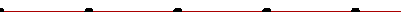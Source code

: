 \documentclass[border=5mm]{standalone}
\usepackage{luamplib}
\begin{document}
\mplibtextextlabel{enable}
\begin{mplibcode}
beginfig(1);
labeloffset := 5;
draw (left--right) scaled 2in withcolor 2/3 red;
for i=-4 upto 4:
  dotlabel.bot("$" & decimal i & "$", (32i, 0));
endfor
endfig;
\end{mplibcode}
\end{document}
